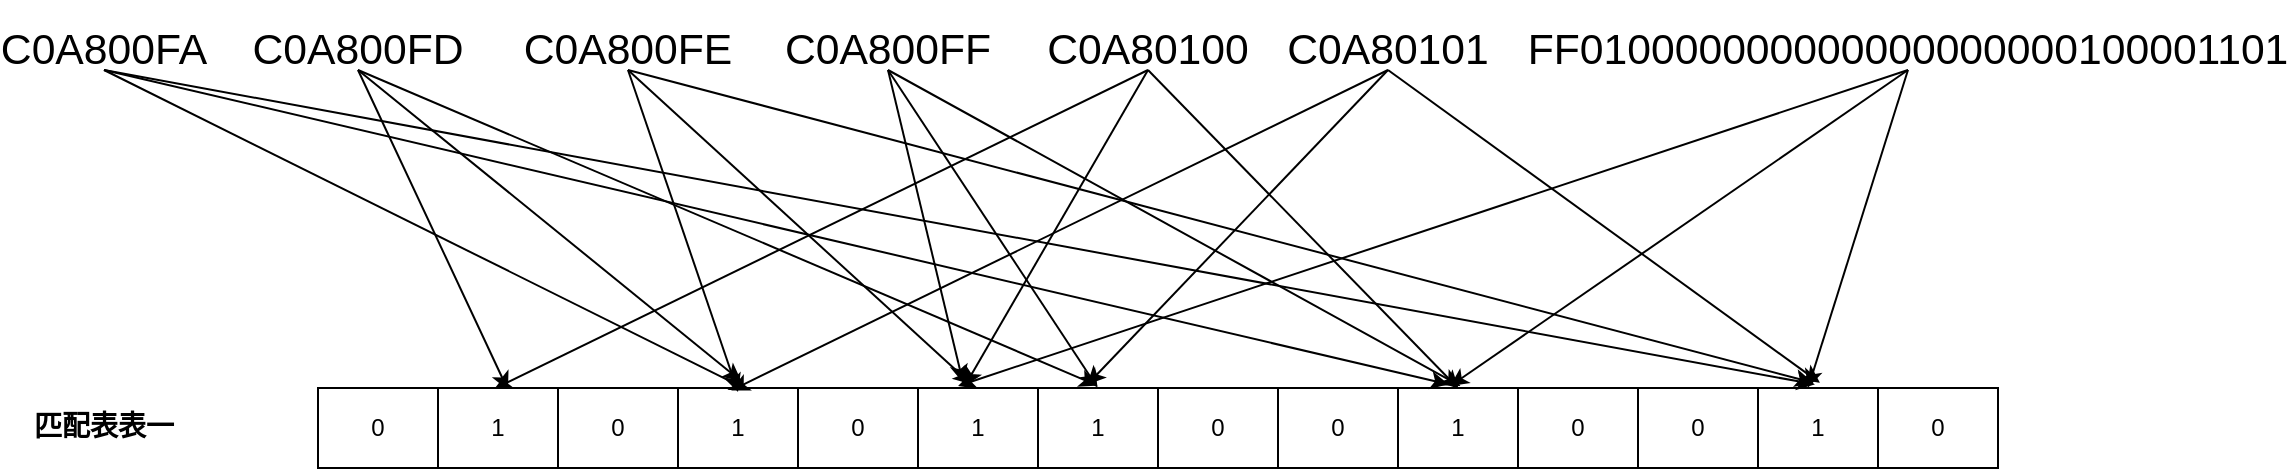 <mxfile version="15.3.8" type="github">
  <diagram id="q07BcQKShPwovpom667b" name="Page-1">
    <mxGraphModel dx="1550" dy="779" grid="1" gridSize="10" guides="1" tooltips="1" connect="1" arrows="1" fold="1" page="1" pageScale="1" pageWidth="1169" pageHeight="827" math="0" shadow="0">
      <root>
        <mxCell id="0" />
        <mxCell id="1" parent="0" />
        <mxCell id="WCq5Uz3L3FH48jPyyVg6-20" value="&lt;p class=&quot;MsoNormal&quot;&gt;&lt;span style=&quot;font-size: 16.0pt&quot;&gt;C0A800FD&lt;/span&gt;&lt;/p&gt;" style="text;html=1;strokeColor=none;fillColor=none;align=center;verticalAlign=middle;whiteSpace=wrap;rounded=0;" parent="1" vertex="1">
          <mxGeometry x="165" y="190" width="40" height="20" as="geometry" />
        </mxCell>
        <mxCell id="WCq5Uz3L3FH48jPyyVg6-24" value="" style="endArrow=classic;html=1;exitX=0.5;exitY=1;exitDx=0;exitDy=0;entryX=0.464;entryY=-0.03;entryDx=0;entryDy=0;entryPerimeter=0;" parent="1" source="WCq5Uz3L3FH48jPyyVg6-20" edge="1" target="WCq5Uz3L3FH48jPyyVg6-37">
          <mxGeometry width="50" height="50" relative="1" as="geometry">
            <mxPoint x="470" y="330" as="sourcePoint" />
            <mxPoint x="545.5" y="278.2" as="targetPoint" />
          </mxGeometry>
        </mxCell>
        <mxCell id="WCq5Uz3L3FH48jPyyVg6-25" value="" style="endArrow=classic;html=1;exitX=0.5;exitY=1;exitDx=0;exitDy=0;entryX=0.252;entryY=-0.085;entryDx=0;entryDy=0;entryPerimeter=0;" parent="1" source="WCq5Uz3L3FH48jPyyVg6-20" target="WCq5Uz3L3FH48jPyyVg6-37" edge="1">
          <mxGeometry width="50" height="50" relative="1" as="geometry">
            <mxPoint x="470" y="330" as="sourcePoint" />
            <mxPoint x="200" y="270" as="targetPoint" />
          </mxGeometry>
        </mxCell>
        <mxCell id="WCq5Uz3L3FH48jPyyVg6-27" value="" style="endArrow=classic;html=1;exitX=0.5;exitY=1;exitDx=0;exitDy=0;" parent="1" source="WCq5Uz3L3FH48jPyyVg6-20" edge="1">
          <mxGeometry width="50" height="50" relative="1" as="geometry">
            <mxPoint x="470" y="330" as="sourcePoint" />
            <mxPoint x="260" y="370" as="targetPoint" />
          </mxGeometry>
        </mxCell>
        <mxCell id="WCq5Uz3L3FH48jPyyVg6-28" value="&lt;p class=&quot;MsoNormal&quot;&gt;&lt;span style=&quot;font-size: 16.0pt&quot;&gt;C0A800FE&lt;/span&gt;&lt;/p&gt;" style="text;html=1;strokeColor=none;fillColor=none;align=center;verticalAlign=middle;whiteSpace=wrap;rounded=0;" parent="1" vertex="1">
          <mxGeometry x="300" y="190" width="40" height="20" as="geometry" />
        </mxCell>
        <mxCell id="WCq5Uz3L3FH48jPyyVg6-36" value="" style="shape=table;startSize=0;container=1;collapsible=0;childLayout=tableLayout;" parent="1" vertex="1">
          <mxGeometry x="165" y="369" width="840" height="40" as="geometry" />
        </mxCell>
        <mxCell id="WCq5Uz3L3FH48jPyyVg6-37" value="" style="shape=partialRectangle;collapsible=0;dropTarget=0;pointerEvents=0;fillColor=none;top=0;left=0;bottom=0;right=0;points=[[0,0.5],[1,0.5]];portConstraint=eastwest;" parent="WCq5Uz3L3FH48jPyyVg6-36" vertex="1">
          <mxGeometry width="840" height="40" as="geometry" />
        </mxCell>
        <mxCell id="WCq5Uz3L3FH48jPyyVg6-38" value="0" style="shape=partialRectangle;html=1;whiteSpace=wrap;connectable=0;overflow=hidden;fillColor=none;top=0;left=0;bottom=0;right=0;pointerEvents=1;" parent="WCq5Uz3L3FH48jPyyVg6-37" vertex="1">
          <mxGeometry width="60" height="40" as="geometry">
            <mxRectangle width="60" height="40" as="alternateBounds" />
          </mxGeometry>
        </mxCell>
        <mxCell id="WCq5Uz3L3FH48jPyyVg6-39" value="1" style="shape=partialRectangle;html=1;whiteSpace=wrap;connectable=0;overflow=hidden;fillColor=none;top=0;left=0;bottom=0;right=0;pointerEvents=1;" parent="WCq5Uz3L3FH48jPyyVg6-37" vertex="1">
          <mxGeometry x="60" width="60" height="40" as="geometry">
            <mxRectangle width="60" height="40" as="alternateBounds" />
          </mxGeometry>
        </mxCell>
        <mxCell id="WCq5Uz3L3FH48jPyyVg6-40" value="0" style="shape=partialRectangle;html=1;whiteSpace=wrap;connectable=0;overflow=hidden;fillColor=none;top=0;left=0;bottom=0;right=0;pointerEvents=1;" parent="WCq5Uz3L3FH48jPyyVg6-37" vertex="1">
          <mxGeometry x="120" width="60" height="40" as="geometry">
            <mxRectangle width="60" height="40" as="alternateBounds" />
          </mxGeometry>
        </mxCell>
        <mxCell id="WCq5Uz3L3FH48jPyyVg6-41" value="1" style="shape=partialRectangle;html=1;whiteSpace=wrap;connectable=0;overflow=hidden;fillColor=none;top=0;left=0;bottom=0;right=0;pointerEvents=1;" parent="WCq5Uz3L3FH48jPyyVg6-37" vertex="1">
          <mxGeometry x="180" width="60" height="40" as="geometry">
            <mxRectangle width="60" height="40" as="alternateBounds" />
          </mxGeometry>
        </mxCell>
        <mxCell id="WCq5Uz3L3FH48jPyyVg6-42" value="0" style="shape=partialRectangle;html=1;whiteSpace=wrap;connectable=0;overflow=hidden;fillColor=none;top=0;left=0;bottom=0;right=0;pointerEvents=1;" parent="WCq5Uz3L3FH48jPyyVg6-37" vertex="1">
          <mxGeometry x="240" width="60" height="40" as="geometry">
            <mxRectangle width="60" height="40" as="alternateBounds" />
          </mxGeometry>
        </mxCell>
        <mxCell id="WCq5Uz3L3FH48jPyyVg6-43" value="1" style="shape=partialRectangle;html=1;whiteSpace=wrap;connectable=0;overflow=hidden;fillColor=none;top=0;left=0;bottom=0;right=0;pointerEvents=1;" parent="WCq5Uz3L3FH48jPyyVg6-37" vertex="1">
          <mxGeometry x="300" width="60" height="40" as="geometry">
            <mxRectangle width="60" height="40" as="alternateBounds" />
          </mxGeometry>
        </mxCell>
        <mxCell id="WCq5Uz3L3FH48jPyyVg6-44" value="1" style="shape=partialRectangle;html=1;whiteSpace=wrap;connectable=0;overflow=hidden;fillColor=none;top=0;left=0;bottom=0;right=0;pointerEvents=1;" parent="WCq5Uz3L3FH48jPyyVg6-37" vertex="1">
          <mxGeometry x="360" width="60" height="40" as="geometry">
            <mxRectangle width="60" height="40" as="alternateBounds" />
          </mxGeometry>
        </mxCell>
        <mxCell id="WCq5Uz3L3FH48jPyyVg6-45" value="0" style="shape=partialRectangle;html=1;whiteSpace=wrap;connectable=0;overflow=hidden;fillColor=none;top=0;left=0;bottom=0;right=0;pointerEvents=1;" parent="WCq5Uz3L3FH48jPyyVg6-37" vertex="1">
          <mxGeometry x="420" width="60" height="40" as="geometry">
            <mxRectangle width="60" height="40" as="alternateBounds" />
          </mxGeometry>
        </mxCell>
        <mxCell id="WCq5Uz3L3FH48jPyyVg6-46" value="0" style="shape=partialRectangle;html=1;whiteSpace=wrap;connectable=0;overflow=hidden;fillColor=none;top=0;left=0;bottom=0;right=0;pointerEvents=1;" parent="WCq5Uz3L3FH48jPyyVg6-37" vertex="1">
          <mxGeometry x="480" width="60" height="40" as="geometry">
            <mxRectangle width="60" height="40" as="alternateBounds" />
          </mxGeometry>
        </mxCell>
        <mxCell id="WCq5Uz3L3FH48jPyyVg6-47" value="1" style="shape=partialRectangle;html=1;whiteSpace=wrap;connectable=0;overflow=hidden;fillColor=none;top=0;left=0;bottom=0;right=0;pointerEvents=1;" parent="WCq5Uz3L3FH48jPyyVg6-37" vertex="1">
          <mxGeometry x="540" width="60" height="40" as="geometry">
            <mxRectangle width="60" height="40" as="alternateBounds" />
          </mxGeometry>
        </mxCell>
        <mxCell id="WCq5Uz3L3FH48jPyyVg6-48" value="0" style="shape=partialRectangle;html=1;whiteSpace=wrap;connectable=0;overflow=hidden;fillColor=none;top=0;left=0;bottom=0;right=0;pointerEvents=1;" parent="WCq5Uz3L3FH48jPyyVg6-37" vertex="1">
          <mxGeometry x="600" width="60" height="40" as="geometry">
            <mxRectangle width="60" height="40" as="alternateBounds" />
          </mxGeometry>
        </mxCell>
        <mxCell id="WCq5Uz3L3FH48jPyyVg6-49" value="0" style="shape=partialRectangle;html=1;whiteSpace=wrap;connectable=0;overflow=hidden;fillColor=none;top=0;left=0;bottom=0;right=0;pointerEvents=1;" parent="WCq5Uz3L3FH48jPyyVg6-37" vertex="1">
          <mxGeometry x="660" width="60" height="40" as="geometry">
            <mxRectangle width="60" height="40" as="alternateBounds" />
          </mxGeometry>
        </mxCell>
        <mxCell id="WCq5Uz3L3FH48jPyyVg6-50" value="1" style="shape=partialRectangle;html=1;whiteSpace=wrap;connectable=0;overflow=hidden;fillColor=none;top=0;left=0;bottom=0;right=0;pointerEvents=1;" parent="WCq5Uz3L3FH48jPyyVg6-37" vertex="1">
          <mxGeometry x="720" width="60" height="40" as="geometry">
            <mxRectangle width="60" height="40" as="alternateBounds" />
          </mxGeometry>
        </mxCell>
        <mxCell id="WCq5Uz3L3FH48jPyyVg6-51" value="0" style="shape=partialRectangle;html=1;whiteSpace=wrap;connectable=0;overflow=hidden;fillColor=none;top=0;left=0;bottom=0;right=0;pointerEvents=1;" parent="WCq5Uz3L3FH48jPyyVg6-37" vertex="1">
          <mxGeometry x="780" width="60" height="40" as="geometry">
            <mxRectangle width="60" height="40" as="alternateBounds" />
          </mxGeometry>
        </mxCell>
        <mxCell id="WCq5Uz3L3FH48jPyyVg6-52" value="" style="endArrow=classic;html=1;exitX=0.5;exitY=1;exitDx=0;exitDy=0;entryX=0.25;entryY=0.05;entryDx=0;entryDy=0;entryPerimeter=0;" parent="1" source="WCq5Uz3L3FH48jPyyVg6-28" target="WCq5Uz3L3FH48jPyyVg6-37" edge="1">
          <mxGeometry width="50" height="50" relative="1" as="geometry">
            <mxPoint x="470" y="250" as="sourcePoint" />
            <mxPoint x="520" y="200" as="targetPoint" />
          </mxGeometry>
        </mxCell>
        <mxCell id="WCq5Uz3L3FH48jPyyVg6-54" value="" style="endArrow=classic;html=1;entryX=0.389;entryY=-0.045;entryDx=0;entryDy=0;entryPerimeter=0;exitX=0.5;exitY=1;exitDx=0;exitDy=0;" parent="1" target="WCq5Uz3L3FH48jPyyVg6-37" edge="1" source="WCq5Uz3L3FH48jPyyVg6-28">
          <mxGeometry width="50" height="50" relative="1" as="geometry">
            <mxPoint x="230" y="210" as="sourcePoint" />
            <mxPoint x="360" y="270" as="targetPoint" />
          </mxGeometry>
        </mxCell>
        <mxCell id="WCq5Uz3L3FH48jPyyVg6-55" value="" style="endArrow=classic;html=1;exitX=0.5;exitY=1;exitDx=0;exitDy=0;entryX=0.89;entryY=-0.065;entryDx=0;entryDy=0;entryPerimeter=0;" parent="1" source="WCq5Uz3L3FH48jPyyVg6-28" target="WCq5Uz3L3FH48jPyyVg6-37" edge="1">
          <mxGeometry width="50" height="50" relative="1" as="geometry">
            <mxPoint x="470" y="250" as="sourcePoint" />
            <mxPoint x="520" y="200" as="targetPoint" />
          </mxGeometry>
        </mxCell>
        <mxCell id="WCq5Uz3L3FH48jPyyVg6-56" value="" style="endArrow=classic;html=1;exitX=0.5;exitY=1;exitDx=0;exitDy=0;entryX=0.384;entryY=-0.065;entryDx=0;entryDy=0;entryPerimeter=0;" parent="1" source="WCq5Uz3L3FH48jPyyVg6-57" target="WCq5Uz3L3FH48jPyyVg6-37" edge="1">
          <mxGeometry width="50" height="50" relative="1" as="geometry">
            <mxPoint x="360" y="225" as="sourcePoint" />
            <mxPoint x="360" y="270" as="targetPoint" />
          </mxGeometry>
        </mxCell>
        <mxCell id="WCq5Uz3L3FH48jPyyVg6-57" value="&lt;span style=&quot;font-size: 21.333px&quot;&gt;C0A800FF&lt;/span&gt;" style="text;html=1;strokeColor=none;fillColor=none;align=center;verticalAlign=middle;whiteSpace=wrap;rounded=0;" parent="1" vertex="1">
          <mxGeometry x="430" y="190" width="40" height="20" as="geometry" />
        </mxCell>
        <mxCell id="WCq5Uz3L3FH48jPyyVg6-58" value="" style="endArrow=classic;html=1;entryX=0.464;entryY=-0.005;entryDx=0;entryDy=0;entryPerimeter=0;exitX=0.5;exitY=1;exitDx=0;exitDy=0;" parent="1" source="WCq5Uz3L3FH48jPyyVg6-57" target="WCq5Uz3L3FH48jPyyVg6-37" edge="1">
          <mxGeometry width="50" height="50" relative="1" as="geometry">
            <mxPoint x="470" y="200" as="sourcePoint" />
            <mxPoint x="520" y="150" as="targetPoint" />
          </mxGeometry>
        </mxCell>
        <mxCell id="WCq5Uz3L3FH48jPyyVg6-59" value="" style="endArrow=classic;html=1;exitX=0.5;exitY=1;exitDx=0;exitDy=0;entryX=0.68;entryY=-0.025;entryDx=0;entryDy=0;entryPerimeter=0;" parent="1" source="WCq5Uz3L3FH48jPyyVg6-57" target="WCq5Uz3L3FH48jPyyVg6-37" edge="1">
          <mxGeometry width="50" height="50" relative="1" as="geometry">
            <mxPoint x="470" y="200" as="sourcePoint" />
            <mxPoint x="520" y="150" as="targetPoint" />
          </mxGeometry>
        </mxCell>
        <mxCell id="WCq5Uz3L3FH48jPyyVg6-60" value="" style="endArrow=classic;html=1;exitX=0.5;exitY=1;exitDx=0;exitDy=0;entryX=0.385;entryY=-0.025;entryDx=0;entryDy=0;entryPerimeter=0;" parent="1" source="WCq5Uz3L3FH48jPyyVg6-61" target="WCq5Uz3L3FH48jPyyVg6-37" edge="1">
          <mxGeometry width="50" height="50" relative="1" as="geometry">
            <mxPoint x="500" y="230" as="sourcePoint" />
            <mxPoint x="430" y="280" as="targetPoint" />
          </mxGeometry>
        </mxCell>
        <mxCell id="WCq5Uz3L3FH48jPyyVg6-61" value="&lt;span style=&quot;font-size: 21.333px&quot;&gt;C0A80100&lt;/span&gt;" style="text;html=1;strokeColor=none;fillColor=none;align=center;verticalAlign=middle;whiteSpace=wrap;rounded=0;" parent="1" vertex="1">
          <mxGeometry x="560" y="190" width="40" height="20" as="geometry" />
        </mxCell>
        <mxCell id="WCq5Uz3L3FH48jPyyVg6-62" value="" style="endArrow=classic;html=1;exitX=0.5;exitY=1;exitDx=0;exitDy=0;entryX=0.105;entryY=0.01;entryDx=0;entryDy=0;entryPerimeter=0;" parent="1" source="WCq5Uz3L3FH48jPyyVg6-61" edge="1" target="WCq5Uz3L3FH48jPyyVg6-37">
          <mxGeometry width="50" height="50" relative="1" as="geometry">
            <mxPoint x="470" y="190" as="sourcePoint" />
            <mxPoint x="360" y="280" as="targetPoint" />
          </mxGeometry>
        </mxCell>
        <mxCell id="WCq5Uz3L3FH48jPyyVg6-63" value="" style="endArrow=classic;html=1;exitX=0.5;exitY=1;exitDx=0;exitDy=0;entryX=0.679;entryY=0.01;entryDx=0;entryDy=0;entryPerimeter=0;" parent="1" source="WCq5Uz3L3FH48jPyyVg6-61" target="WCq5Uz3L3FH48jPyyVg6-37" edge="1">
          <mxGeometry width="50" height="50" relative="1" as="geometry">
            <mxPoint x="470" y="190" as="sourcePoint" />
            <mxPoint x="260" y="350" as="targetPoint" />
          </mxGeometry>
        </mxCell>
        <mxCell id="WCq5Uz3L3FH48jPyyVg6-64" value="" style="endArrow=classic;html=1;exitX=0.5;exitY=1;exitDx=0;exitDy=0;entryX=0.894;entryY=-0.065;entryDx=0;entryDy=0;entryPerimeter=0;" parent="1" source="WCq5Uz3L3FH48jPyyVg6-65" target="WCq5Uz3L3FH48jPyyVg6-37" edge="1">
          <mxGeometry width="50" height="50" relative="1" as="geometry">
            <mxPoint x="610" y="240" as="sourcePoint" />
            <mxPoint x="670" y="250" as="targetPoint" />
          </mxGeometry>
        </mxCell>
        <mxCell id="WCq5Uz3L3FH48jPyyVg6-65" value="&lt;span style=&quot;font-size: 21.333px&quot;&gt;C0A80101&lt;/span&gt;" style="text;html=1;strokeColor=none;fillColor=none;align=center;verticalAlign=middle;whiteSpace=wrap;rounded=0;" parent="1" vertex="1">
          <mxGeometry x="680" y="190" width="40" height="20" as="geometry" />
        </mxCell>
        <mxCell id="WCq5Uz3L3FH48jPyyVg6-67" value="" style="endArrow=classic;html=1;exitX=0.5;exitY=1;exitDx=0;exitDy=0;entryX=0.458;entryY=-0.045;entryDx=0;entryDy=0;entryPerimeter=0;" parent="1" source="WCq5Uz3L3FH48jPyyVg6-65" target="WCq5Uz3L3FH48jPyyVg6-37" edge="1">
          <mxGeometry width="50" height="50" relative="1" as="geometry">
            <mxPoint x="470" y="170" as="sourcePoint" />
            <mxPoint x="520" y="120" as="targetPoint" />
          </mxGeometry>
        </mxCell>
        <mxCell id="WCq5Uz3L3FH48jPyyVg6-68" value="" style="endArrow=classic;html=1;exitX=0.5;exitY=1;exitDx=0;exitDy=0;entryX=0.246;entryY=0.03;entryDx=0;entryDy=0;entryPerimeter=0;" parent="1" source="WCq5Uz3L3FH48jPyyVg6-65" target="WCq5Uz3L3FH48jPyyVg6-37" edge="1">
          <mxGeometry width="50" height="50" relative="1" as="geometry">
            <mxPoint x="470" y="170" as="sourcePoint" />
            <mxPoint x="250" y="270" as="targetPoint" />
          </mxGeometry>
        </mxCell>
        <mxCell id="WCq5Uz3L3FH48jPyyVg6-69" value="&lt;span style=&quot;font-size: 21.333px&quot;&gt;FF010000000000000000000100001101&lt;/span&gt;" style="text;html=1;strokeColor=none;fillColor=none;align=center;verticalAlign=middle;whiteSpace=wrap;rounded=0;" parent="1" vertex="1">
          <mxGeometry x="940" y="190" width="40" height="20" as="geometry" />
        </mxCell>
        <mxCell id="WCq5Uz3L3FH48jPyyVg6-70" value="" style="endArrow=classic;html=1;exitX=0.5;exitY=1;exitDx=0;exitDy=0;entryX=0.674;entryY=-0.025;entryDx=0;entryDy=0;entryPerimeter=0;" parent="1" source="WCq5Uz3L3FH48jPyyVg6-69" target="WCq5Uz3L3FH48jPyyVg6-37" edge="1">
          <mxGeometry width="50" height="50" relative="1" as="geometry">
            <mxPoint x="470" y="160" as="sourcePoint" />
            <mxPoint x="520" y="110" as="targetPoint" />
          </mxGeometry>
        </mxCell>
        <mxCell id="WCq5Uz3L3FH48jPyyVg6-71" value="" style="endArrow=classic;html=1;exitX=0.5;exitY=1;exitDx=0;exitDy=0;entryX=0.381;entryY=-0.025;entryDx=0;entryDy=0;entryPerimeter=0;" parent="1" source="WCq5Uz3L3FH48jPyyVg6-69" target="WCq5Uz3L3FH48jPyyVg6-37" edge="1">
          <mxGeometry width="50" height="50" relative="1" as="geometry">
            <mxPoint x="470" y="160" as="sourcePoint" />
            <mxPoint x="520" y="110" as="targetPoint" />
          </mxGeometry>
        </mxCell>
        <mxCell id="WCq5Uz3L3FH48jPyyVg6-72" value="" style="endArrow=classic;html=1;exitX=0.5;exitY=1;exitDx=0;exitDy=0;entryX=0.887;entryY=-0.005;entryDx=0;entryDy=0;entryPerimeter=0;" parent="1" source="WCq5Uz3L3FH48jPyyVg6-69" target="WCq5Uz3L3FH48jPyyVg6-37" edge="1">
          <mxGeometry width="50" height="50" relative="1" as="geometry">
            <mxPoint x="470" y="160" as="sourcePoint" />
            <mxPoint x="520" y="110" as="targetPoint" />
          </mxGeometry>
        </mxCell>
        <mxCell id="WCq5Uz3L3FH48jPyyVg6-73" value="&lt;font face=&quot;gb_2312&quot; data-font-src=&quot;https://www.onlinedown.net/iopdfbhjl/577658?module=download&amp;amp;t=website&quot; style=&quot;font-size: 14px&quot;&gt;&lt;b&gt;匹配表表一&lt;/b&gt;&lt;/font&gt;" style="text;html=1;strokeColor=none;fillColor=none;align=center;verticalAlign=middle;whiteSpace=wrap;rounded=0;" parent="1" vertex="1">
          <mxGeometry x="18" y="379" width="80" height="20" as="geometry" />
        </mxCell>
        <mxCell id="aZuLLlk03Fm1f4F8DuIj-1" value="&lt;p class=&quot;MsoNormal&quot;&gt;&lt;span style=&quot;font-size: 16.0pt&quot;&gt;C0A800FA&lt;/span&gt;&lt;/p&gt;" style="text;html=1;strokeColor=none;fillColor=none;align=center;verticalAlign=middle;whiteSpace=wrap;rounded=0;" vertex="1" parent="1">
          <mxGeometry x="38" y="190" width="40" height="20" as="geometry" />
        </mxCell>
        <mxCell id="aZuLLlk03Fm1f4F8DuIj-3" value="" style="endArrow=classic;html=1;exitX=0.5;exitY=1;exitDx=0;exitDy=0;" edge="1" parent="1" source="aZuLLlk03Fm1f4F8DuIj-1">
          <mxGeometry width="50" height="50" relative="1" as="geometry">
            <mxPoint x="560" y="410" as="sourcePoint" />
            <mxPoint x="380" y="370" as="targetPoint" />
          </mxGeometry>
        </mxCell>
        <mxCell id="aZuLLlk03Fm1f4F8DuIj-4" value="" style="endArrow=classic;html=1;exitX=0.5;exitY=1;exitDx=0;exitDy=0;entryX=0.673;entryY=-0.045;entryDx=0;entryDy=0;entryPerimeter=0;" edge="1" parent="1" source="aZuLLlk03Fm1f4F8DuIj-1" target="WCq5Uz3L3FH48jPyyVg6-37">
          <mxGeometry width="50" height="50" relative="1" as="geometry">
            <mxPoint x="560" y="410" as="sourcePoint" />
            <mxPoint x="610" y="360" as="targetPoint" />
          </mxGeometry>
        </mxCell>
        <mxCell id="aZuLLlk03Fm1f4F8DuIj-5" value="" style="endArrow=classic;html=1;exitX=0.5;exitY=1;exitDx=0;exitDy=0;entryX=0.891;entryY=-0.045;entryDx=0;entryDy=0;entryPerimeter=0;" edge="1" parent="1" source="aZuLLlk03Fm1f4F8DuIj-1" target="WCq5Uz3L3FH48jPyyVg6-37">
          <mxGeometry width="50" height="50" relative="1" as="geometry">
            <mxPoint x="560" y="410" as="sourcePoint" />
            <mxPoint x="610" y="360" as="targetPoint" />
          </mxGeometry>
        </mxCell>
      </root>
    </mxGraphModel>
  </diagram>
</mxfile>
